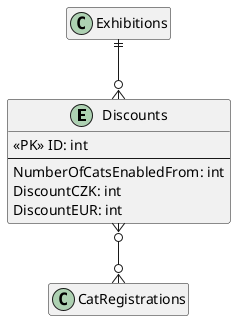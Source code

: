 @startuml
hide empty members
entity "Discounts" as Discounts{
    <<PK>> ID: int
    ---
    NumberOfCatsEnabledFrom: int
    DiscountCZK: int
    DiscountEUR: int
}

"Exhibitions" ||--o{ "Discounts"
"Discounts" }o--o{ "CatRegistrations"
@enduml